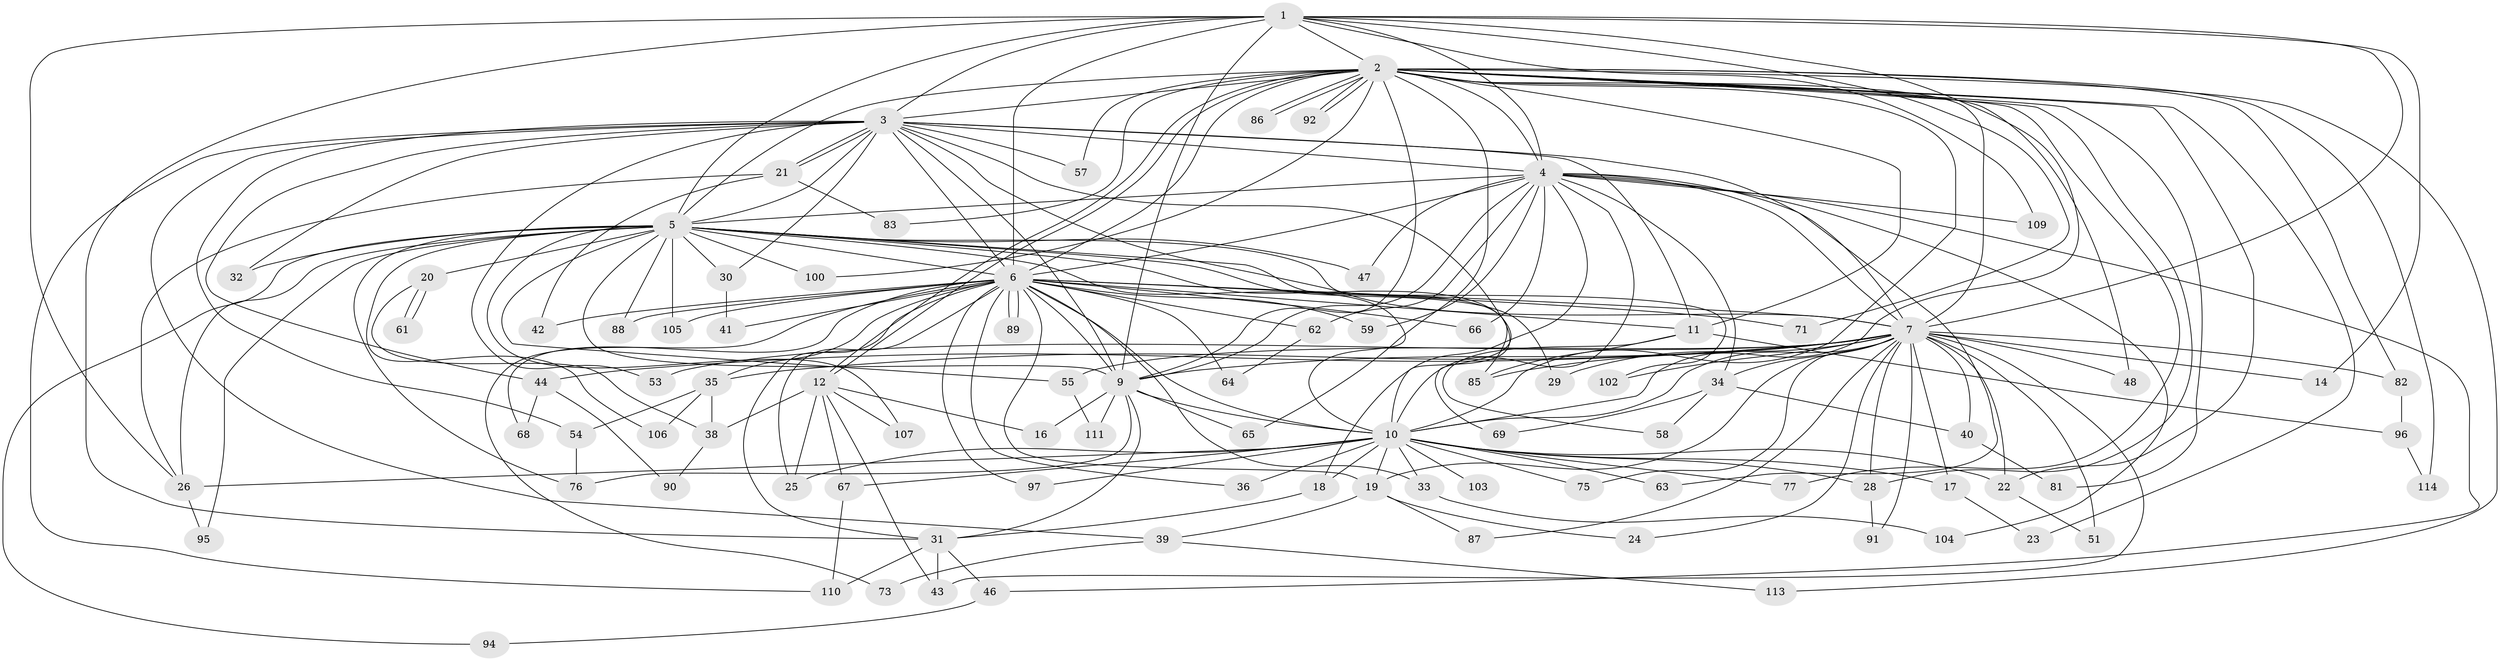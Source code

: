 // original degree distribution, {16: 0.008771929824561403, 31: 0.008771929824561403, 22: 0.008771929824561403, 21: 0.008771929824561403, 19: 0.008771929824561403, 28: 0.008771929824561403, 32: 0.008771929824561403, 18: 0.008771929824561403, 15: 0.008771929824561403, 24: 0.008771929824561403, 6: 0.017543859649122806, 8: 0.008771929824561403, 5: 0.043859649122807015, 2: 0.5789473684210527, 4: 0.07894736842105263, 3: 0.17543859649122806, 7: 0.008771929824561403}
// Generated by graph-tools (version 1.1) at 2025/10/02/27/25 16:10:59]
// undirected, 90 vertices, 210 edges
graph export_dot {
graph [start="1"]
  node [color=gray90,style=filled];
  1 [super="+99"];
  2 [super="+52"];
  3 [super="+37"];
  4 [super="+98"];
  5 [super="+8"];
  6 [super="+27"];
  7 [super="+13"];
  9 [super="+101"];
  10 [super="+15"];
  11 [super="+93"];
  12 [super="+70"];
  14;
  16;
  17;
  18 [super="+78"];
  19 [super="+60"];
  20;
  21 [super="+56"];
  22 [super="+72"];
  23;
  24;
  25 [super="+80"];
  26 [super="+74"];
  28 [super="+84"];
  29;
  30;
  31 [super="+45"];
  32;
  33;
  34;
  35 [super="+49"];
  36;
  38;
  39;
  40;
  41;
  42;
  43;
  44 [super="+50"];
  46;
  47;
  48;
  51;
  53;
  54;
  55;
  57;
  58;
  59;
  61;
  62;
  63;
  64;
  65;
  66;
  67;
  68;
  69;
  71;
  73;
  75;
  76 [super="+79"];
  77;
  81;
  82;
  83;
  85 [super="+108"];
  86;
  87;
  88;
  89;
  90;
  91;
  92;
  94;
  95;
  96;
  97;
  100;
  102;
  103;
  104;
  105;
  106;
  107;
  109;
  110 [super="+112"];
  111;
  113;
  114;
  1 -- 2 [weight=2];
  1 -- 3;
  1 -- 4;
  1 -- 5 [weight=2];
  1 -- 6 [weight=2];
  1 -- 7;
  1 -- 9;
  1 -- 10;
  1 -- 14;
  1 -- 26;
  1 -- 31;
  1 -- 71;
  1 -- 109;
  2 -- 3 [weight=2];
  2 -- 4 [weight=2];
  2 -- 5 [weight=2];
  2 -- 6;
  2 -- 7 [weight=2];
  2 -- 9;
  2 -- 10;
  2 -- 11;
  2 -- 12;
  2 -- 12;
  2 -- 22;
  2 -- 23;
  2 -- 48;
  2 -- 57;
  2 -- 77;
  2 -- 81;
  2 -- 82;
  2 -- 83;
  2 -- 86;
  2 -- 86;
  2 -- 92;
  2 -- 92;
  2 -- 100;
  2 -- 113;
  2 -- 114;
  2 -- 65;
  2 -- 28;
  3 -- 4;
  3 -- 5 [weight=2];
  3 -- 6;
  3 -- 7;
  3 -- 9;
  3 -- 10;
  3 -- 11;
  3 -- 21;
  3 -- 21;
  3 -- 30;
  3 -- 32;
  3 -- 39;
  3 -- 53;
  3 -- 54;
  3 -- 57;
  3 -- 69;
  3 -- 110;
  3 -- 44;
  4 -- 5 [weight=2];
  4 -- 6;
  4 -- 7;
  4 -- 9;
  4 -- 10 [weight=2];
  4 -- 18;
  4 -- 34;
  4 -- 46;
  4 -- 47;
  4 -- 59;
  4 -- 62;
  4 -- 63;
  4 -- 66;
  4 -- 104;
  4 -- 109;
  5 -- 6 [weight=2];
  5 -- 7 [weight=3];
  5 -- 9 [weight=2];
  5 -- 10 [weight=2];
  5 -- 20 [weight=2];
  5 -- 26;
  5 -- 29;
  5 -- 30;
  5 -- 32;
  5 -- 85;
  5 -- 94;
  5 -- 102;
  5 -- 105;
  5 -- 106;
  5 -- 76;
  5 -- 88;
  5 -- 95;
  5 -- 100;
  5 -- 107;
  5 -- 47;
  5 -- 55;
  6 -- 7;
  6 -- 9;
  6 -- 10;
  6 -- 19;
  6 -- 25;
  6 -- 31;
  6 -- 35;
  6 -- 41;
  6 -- 42;
  6 -- 59;
  6 -- 62;
  6 -- 64;
  6 -- 66;
  6 -- 68;
  6 -- 73;
  6 -- 88;
  6 -- 89;
  6 -- 89;
  6 -- 97;
  6 -- 105;
  6 -- 11;
  6 -- 33;
  6 -- 36;
  6 -- 71;
  7 -- 9 [weight=2];
  7 -- 10;
  7 -- 14;
  7 -- 17;
  7 -- 19;
  7 -- 22;
  7 -- 24;
  7 -- 28;
  7 -- 29;
  7 -- 34;
  7 -- 35;
  7 -- 40;
  7 -- 43;
  7 -- 44 [weight=2];
  7 -- 48;
  7 -- 51;
  7 -- 53;
  7 -- 75;
  7 -- 82;
  7 -- 87;
  7 -- 91;
  7 -- 102;
  7 -- 55;
  7 -- 85;
  9 -- 10;
  9 -- 16;
  9 -- 65;
  9 -- 76;
  9 -- 111;
  9 -- 31;
  10 -- 17;
  10 -- 18;
  10 -- 25;
  10 -- 28;
  10 -- 36;
  10 -- 63;
  10 -- 67;
  10 -- 75;
  10 -- 77;
  10 -- 97;
  10 -- 103 [weight=2];
  10 -- 33;
  10 -- 19;
  10 -- 26;
  10 -- 22;
  11 -- 58;
  11 -- 85;
  11 -- 96;
  12 -- 16;
  12 -- 38;
  12 -- 67;
  12 -- 107;
  12 -- 25;
  12 -- 43;
  17 -- 23;
  18 -- 31;
  19 -- 24;
  19 -- 39;
  19 -- 87;
  20 -- 38;
  20 -- 61;
  20 -- 61;
  21 -- 42;
  21 -- 83;
  21 -- 26;
  22 -- 51;
  26 -- 95;
  28 -- 91;
  30 -- 41;
  31 -- 43;
  31 -- 46;
  31 -- 110;
  33 -- 104;
  34 -- 40;
  34 -- 58;
  34 -- 69;
  35 -- 54;
  35 -- 106;
  35 -- 38;
  38 -- 90;
  39 -- 73;
  39 -- 113;
  40 -- 81;
  44 -- 90;
  44 -- 68;
  46 -- 94;
  54 -- 76;
  55 -- 111;
  62 -- 64;
  67 -- 110;
  82 -- 96;
  96 -- 114;
}
